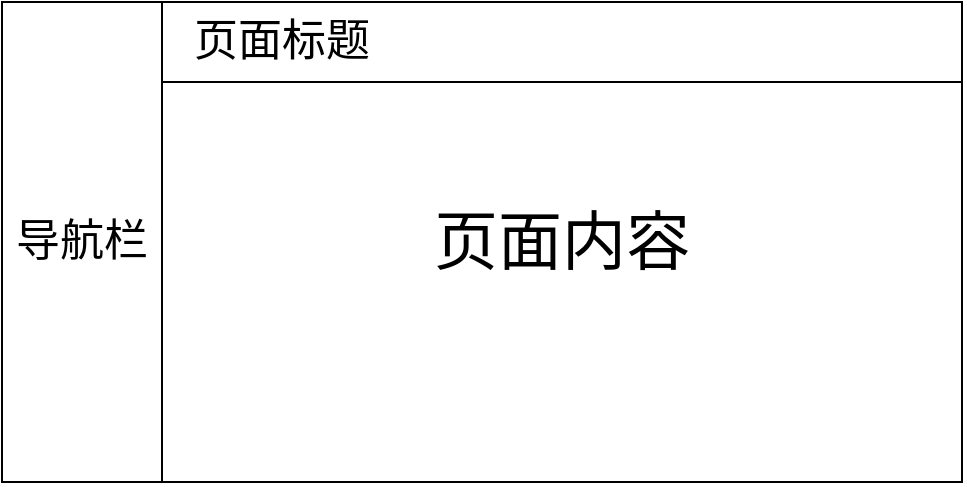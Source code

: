 <mxfile version="13.0.3" type="device"><diagram id="zdsPOYx0_kSdtdeAvDmq" name="Page-1"><mxGraphModel dx="1422" dy="842" grid="1" gridSize="10" guides="1" tooltips="1" connect="1" arrows="1" fold="1" page="1" pageScale="1" pageWidth="827" pageHeight="1169" math="0" shadow="0"><root><mxCell id="0"/><mxCell id="1" parent="0"/><mxCell id="d4NHxd77vKQBd-X16I2B-1" value="" style="rounded=0;whiteSpace=wrap;html=1;" vertex="1" parent="1"><mxGeometry x="120" y="120" width="480" height="240" as="geometry"/></mxCell><mxCell id="d4NHxd77vKQBd-X16I2B-3" value="" style="endArrow=none;html=1;" edge="1" parent="1"><mxGeometry width="50" height="50" relative="1" as="geometry"><mxPoint x="200" y="360" as="sourcePoint"/><mxPoint x="200" y="120" as="targetPoint"/></mxGeometry></mxCell><mxCell id="d4NHxd77vKQBd-X16I2B-4" value="" style="endArrow=none;html=1;" edge="1" parent="1"><mxGeometry width="50" height="50" relative="1" as="geometry"><mxPoint x="200" y="160" as="sourcePoint"/><mxPoint x="600" y="160" as="targetPoint"/></mxGeometry></mxCell><mxCell id="d4NHxd77vKQBd-X16I2B-10" value="&lt;font style=&quot;font-size: 22px&quot;&gt;导航栏&lt;/font&gt;" style="text;html=1;strokeColor=none;fillColor=none;align=center;verticalAlign=middle;whiteSpace=wrap;rounded=0;" vertex="1" parent="1"><mxGeometry x="120" y="220" width="80" height="40" as="geometry"/></mxCell><mxCell id="d4NHxd77vKQBd-X16I2B-11" value="&lt;font style=&quot;font-size: 22px&quot;&gt;页面标题&lt;/font&gt;" style="text;html=1;strokeColor=none;fillColor=none;align=center;verticalAlign=middle;whiteSpace=wrap;rounded=0;" vertex="1" parent="1"><mxGeometry x="200" y="120" width="120" height="40" as="geometry"/></mxCell><mxCell id="d4NHxd77vKQBd-X16I2B-12" value="&lt;font style=&quot;font-size: 32px&quot;&gt;页面内容&lt;/font&gt;" style="text;html=1;strokeColor=none;fillColor=none;align=center;verticalAlign=middle;whiteSpace=wrap;rounded=0;strokeWidth=1;" vertex="1" parent="1"><mxGeometry x="320" y="210" width="160" height="60" as="geometry"/></mxCell></root></mxGraphModel></diagram></mxfile>